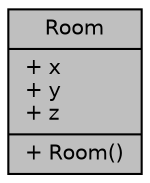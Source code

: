 digraph "Room"
{
  edge [fontname="Helvetica",fontsize="10",labelfontname="Helvetica",labelfontsize="10"];
  node [fontname="Helvetica",fontsize="10",shape=record];
  Node1 [label="{Room\n|+ x\l+ y\l+ z\l|+ Room()\l}",height=0.2,width=0.4,color="black", fillcolor="grey75", style="filled", fontcolor="black"];
}
